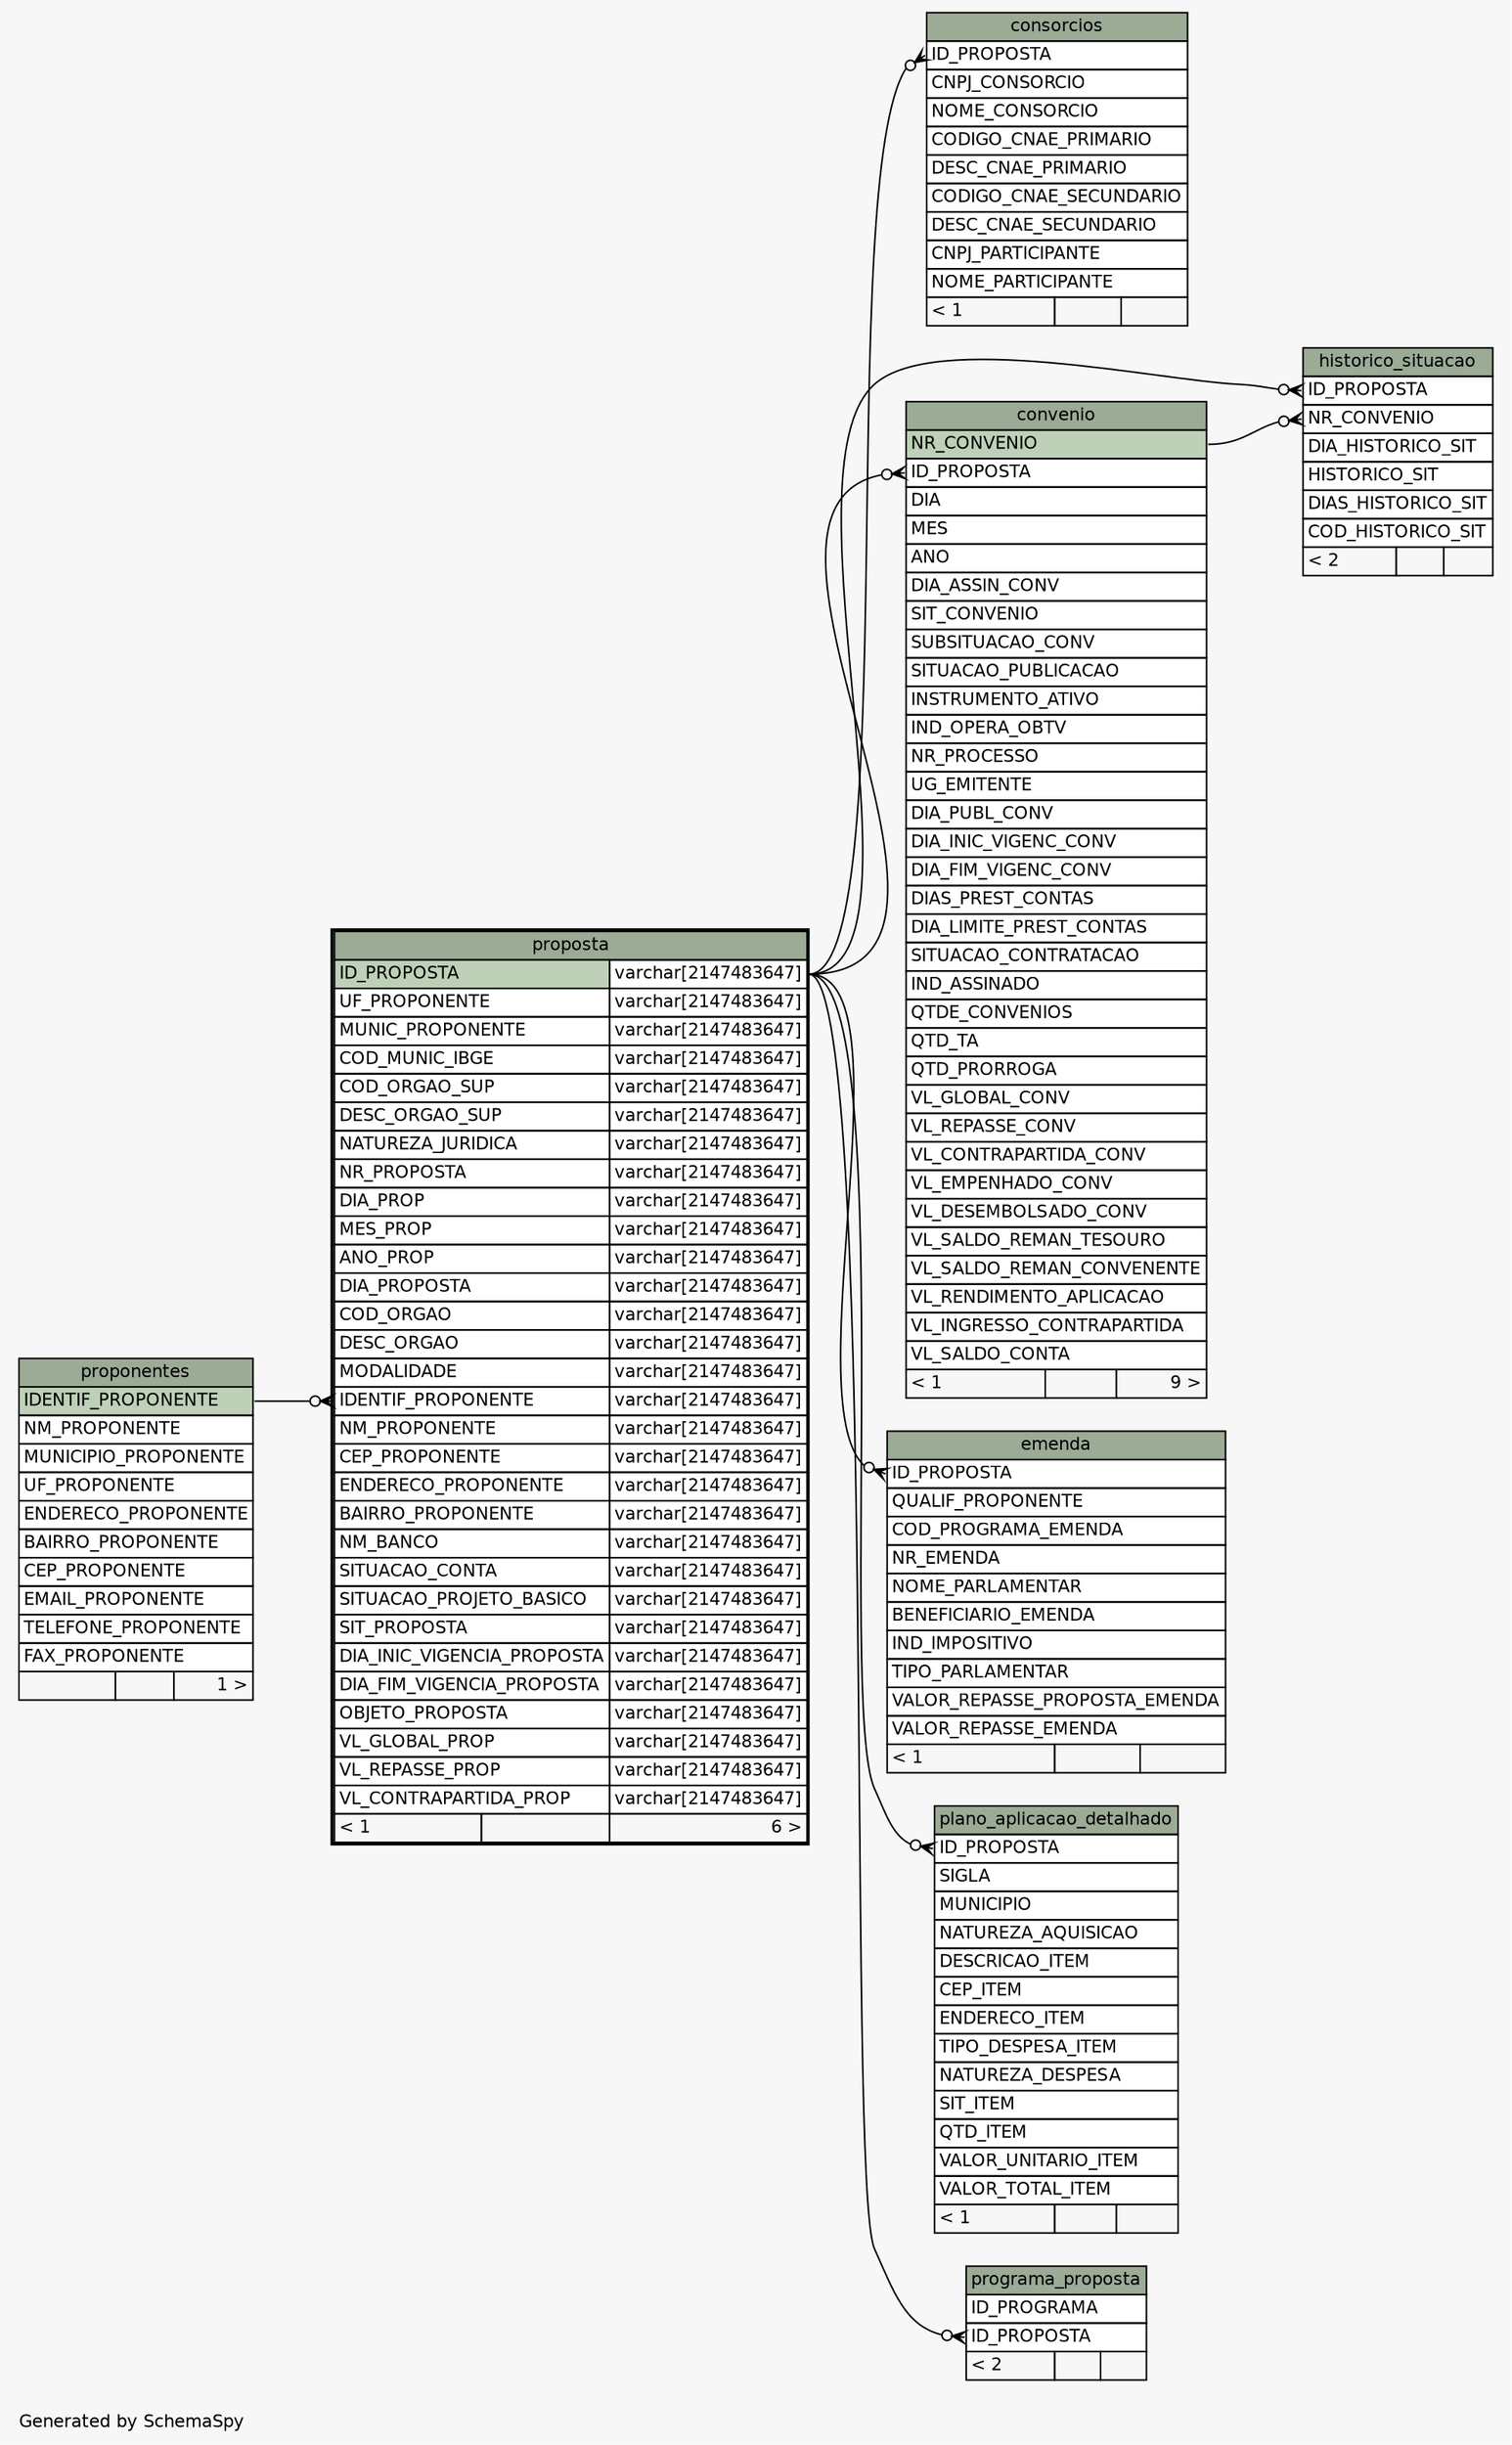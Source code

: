 // dot 2.38.0 on Windows 10 10.0
// SchemaSpy rev 590
digraph "oneDegreeRelationshipsDiagram" {
  graph [
    rankdir="RL"
    bgcolor="#f7f7f7"
    label="\nGenerated by SchemaSpy"
    labeljust="l"
    nodesep="0.18"
    ranksep="0.46"
    fontname="Helvetica"
    fontsize="11"
  ];
  node [
    fontname="Helvetica"
    fontsize="11"
    shape="plaintext"
  ];
  edge [
    arrowsize="0.8"
  ];
  "consorcios":"ID_PROPOSTA":w -> "proposta":"ID_PROPOSTA.type":e [arrowhead=none dir=back arrowtail=crowodot];
  "convenio":"ID_PROPOSTA":w -> "proposta":"ID_PROPOSTA.type":e [arrowhead=none dir=back arrowtail=crowodot];
  "emenda":"ID_PROPOSTA":w -> "proposta":"ID_PROPOSTA.type":e [arrowhead=none dir=back arrowtail=crowodot];
  "historico_situacao":"ID_PROPOSTA":w -> "proposta":"ID_PROPOSTA.type":e [arrowhead=none dir=back arrowtail=crowodot];
  "historico_situacao":"NR_CONVENIO":w -> "convenio":"NR_CONVENIO":e [arrowhead=none dir=back arrowtail=crowodot];
  "plano_aplicacao_detalhado":"ID_PROPOSTA":w -> "proposta":"ID_PROPOSTA.type":e [arrowhead=none dir=back arrowtail=crowodot];
  "programa_proposta":"ID_PROPOSTA":w -> "proposta":"ID_PROPOSTA.type":e [arrowhead=none dir=back arrowtail=crowodot];
  "proposta":"IDENTIF_PROPONENTE":w -> "proponentes":"IDENTIF_PROPONENTE":e [arrowhead=none dir=back arrowtail=crowodot];
  "consorcios" [
    label=<
    <TABLE BORDER="0" CELLBORDER="1" CELLSPACING="0" BGCOLOR="#ffffff">
      <TR><TD COLSPAN="3" BGCOLOR="#9bab96" ALIGN="CENTER">consorcios</TD></TR>
      <TR><TD PORT="ID_PROPOSTA" COLSPAN="3" ALIGN="LEFT">ID_PROPOSTA</TD></TR>
      <TR><TD PORT="CNPJ_CONSORCIO" COLSPAN="3" ALIGN="LEFT">CNPJ_CONSORCIO</TD></TR>
      <TR><TD PORT="NOME_CONSORCIO" COLSPAN="3" ALIGN="LEFT">NOME_CONSORCIO</TD></TR>
      <TR><TD PORT="CODIGO_CNAE_PRIMARIO" COLSPAN="3" ALIGN="LEFT">CODIGO_CNAE_PRIMARIO</TD></TR>
      <TR><TD PORT="DESC_CNAE_PRIMARIO" COLSPAN="3" ALIGN="LEFT">DESC_CNAE_PRIMARIO</TD></TR>
      <TR><TD PORT="CODIGO_CNAE_SECUNDARIO" COLSPAN="3" ALIGN="LEFT">CODIGO_CNAE_SECUNDARIO</TD></TR>
      <TR><TD PORT="DESC_CNAE_SECUNDARIO" COLSPAN="3" ALIGN="LEFT">DESC_CNAE_SECUNDARIO</TD></TR>
      <TR><TD PORT="CNPJ_PARTICIPANTE" COLSPAN="3" ALIGN="LEFT">CNPJ_PARTICIPANTE</TD></TR>
      <TR><TD PORT="NOME_PARTICIPANTE" COLSPAN="3" ALIGN="LEFT">NOME_PARTICIPANTE</TD></TR>
      <TR><TD ALIGN="LEFT" BGCOLOR="#f7f7f7">&lt; 1</TD><TD ALIGN="RIGHT" BGCOLOR="#f7f7f7">  </TD><TD ALIGN="RIGHT" BGCOLOR="#f7f7f7">  </TD></TR>
    </TABLE>>
    URL="consorcios.html"
    tooltip="consorcios"
  ];
  "convenio" [
    label=<
    <TABLE BORDER="0" CELLBORDER="1" CELLSPACING="0" BGCOLOR="#ffffff">
      <TR><TD COLSPAN="3" BGCOLOR="#9bab96" ALIGN="CENTER">convenio</TD></TR>
      <TR><TD PORT="NR_CONVENIO" COLSPAN="3" BGCOLOR="#bed1b8" ALIGN="LEFT">NR_CONVENIO</TD></TR>
      <TR><TD PORT="ID_PROPOSTA" COLSPAN="3" ALIGN="LEFT">ID_PROPOSTA</TD></TR>
      <TR><TD PORT="DIA" COLSPAN="3" ALIGN="LEFT">DIA</TD></TR>
      <TR><TD PORT="MES" COLSPAN="3" ALIGN="LEFT">MES</TD></TR>
      <TR><TD PORT="ANO" COLSPAN="3" ALIGN="LEFT">ANO</TD></TR>
      <TR><TD PORT="DIA_ASSIN_CONV" COLSPAN="3" ALIGN="LEFT">DIA_ASSIN_CONV</TD></TR>
      <TR><TD PORT="SIT_CONVENIO" COLSPAN="3" ALIGN="LEFT">SIT_CONVENIO</TD></TR>
      <TR><TD PORT="SUBSITUACAO_CONV" COLSPAN="3" ALIGN="LEFT">SUBSITUACAO_CONV</TD></TR>
      <TR><TD PORT="SITUACAO_PUBLICACAO" COLSPAN="3" ALIGN="LEFT">SITUACAO_PUBLICACAO</TD></TR>
      <TR><TD PORT="INSTRUMENTO_ATIVO" COLSPAN="3" ALIGN="LEFT">INSTRUMENTO_ATIVO</TD></TR>
      <TR><TD PORT="IND_OPERA_OBTV" COLSPAN="3" ALIGN="LEFT">IND_OPERA_OBTV</TD></TR>
      <TR><TD PORT="NR_PROCESSO" COLSPAN="3" ALIGN="LEFT">NR_PROCESSO</TD></TR>
      <TR><TD PORT="UG_EMITENTE" COLSPAN="3" ALIGN="LEFT">UG_EMITENTE</TD></TR>
      <TR><TD PORT="DIA_PUBL_CONV" COLSPAN="3" ALIGN="LEFT">DIA_PUBL_CONV</TD></TR>
      <TR><TD PORT="DIA_INIC_VIGENC_CONV" COLSPAN="3" ALIGN="LEFT">DIA_INIC_VIGENC_CONV</TD></TR>
      <TR><TD PORT="DIA_FIM_VIGENC_CONV" COLSPAN="3" ALIGN="LEFT">DIA_FIM_VIGENC_CONV</TD></TR>
      <TR><TD PORT="DIAS_PREST_CONTAS" COLSPAN="3" ALIGN="LEFT">DIAS_PREST_CONTAS</TD></TR>
      <TR><TD PORT="DIA_LIMITE_PREST_CONTAS" COLSPAN="3" ALIGN="LEFT">DIA_LIMITE_PREST_CONTAS</TD></TR>
      <TR><TD PORT="SITUACAO_CONTRATACAO" COLSPAN="3" ALIGN="LEFT">SITUACAO_CONTRATACAO</TD></TR>
      <TR><TD PORT="IND_ASSINADO" COLSPAN="3" ALIGN="LEFT">IND_ASSINADO</TD></TR>
      <TR><TD PORT="QTDE_CONVENIOS" COLSPAN="3" ALIGN="LEFT">QTDE_CONVENIOS</TD></TR>
      <TR><TD PORT="QTD_TA" COLSPAN="3" ALIGN="LEFT">QTD_TA</TD></TR>
      <TR><TD PORT="QTD_PRORROGA" COLSPAN="3" ALIGN="LEFT">QTD_PRORROGA</TD></TR>
      <TR><TD PORT="VL_GLOBAL_CONV" COLSPAN="3" ALIGN="LEFT">VL_GLOBAL_CONV</TD></TR>
      <TR><TD PORT="VL_REPASSE_CONV" COLSPAN="3" ALIGN="LEFT">VL_REPASSE_CONV</TD></TR>
      <TR><TD PORT="VL_CONTRAPARTIDA_CONV" COLSPAN="3" ALIGN="LEFT">VL_CONTRAPARTIDA_CONV</TD></TR>
      <TR><TD PORT="VL_EMPENHADO_CONV" COLSPAN="3" ALIGN="LEFT">VL_EMPENHADO_CONV</TD></TR>
      <TR><TD PORT="VL_DESEMBOLSADO_CONV" COLSPAN="3" ALIGN="LEFT">VL_DESEMBOLSADO_CONV</TD></TR>
      <TR><TD PORT="VL_SALDO_REMAN_TESOURO" COLSPAN="3" ALIGN="LEFT">VL_SALDO_REMAN_TESOURO</TD></TR>
      <TR><TD PORT="VL_SALDO_REMAN_CONVENENTE" COLSPAN="3" ALIGN="LEFT">VL_SALDO_REMAN_CONVENENTE</TD></TR>
      <TR><TD PORT="VL_RENDIMENTO_APLICACAO" COLSPAN="3" ALIGN="LEFT">VL_RENDIMENTO_APLICACAO</TD></TR>
      <TR><TD PORT="VL_INGRESSO_CONTRAPARTIDA" COLSPAN="3" ALIGN="LEFT">VL_INGRESSO_CONTRAPARTIDA</TD></TR>
      <TR><TD PORT="VL_SALDO_CONTA" COLSPAN="3" ALIGN="LEFT">VL_SALDO_CONTA</TD></TR>
      <TR><TD ALIGN="LEFT" BGCOLOR="#f7f7f7">&lt; 1</TD><TD ALIGN="RIGHT" BGCOLOR="#f7f7f7">  </TD><TD ALIGN="RIGHT" BGCOLOR="#f7f7f7">9 &gt;</TD></TR>
    </TABLE>>
    URL="convenio.html"
    tooltip="convenio"
  ];
  "emenda" [
    label=<
    <TABLE BORDER="0" CELLBORDER="1" CELLSPACING="0" BGCOLOR="#ffffff">
      <TR><TD COLSPAN="3" BGCOLOR="#9bab96" ALIGN="CENTER">emenda</TD></TR>
      <TR><TD PORT="ID_PROPOSTA" COLSPAN="3" ALIGN="LEFT">ID_PROPOSTA</TD></TR>
      <TR><TD PORT="QUALIF_PROPONENTE" COLSPAN="3" ALIGN="LEFT">QUALIF_PROPONENTE</TD></TR>
      <TR><TD PORT="COD_PROGRAMA_EMENDA" COLSPAN="3" ALIGN="LEFT">COD_PROGRAMA_EMENDA</TD></TR>
      <TR><TD PORT="NR_EMENDA" COLSPAN="3" ALIGN="LEFT">NR_EMENDA</TD></TR>
      <TR><TD PORT="NOME_PARLAMENTAR" COLSPAN="3" ALIGN="LEFT">NOME_PARLAMENTAR</TD></TR>
      <TR><TD PORT="BENEFICIARIO_EMENDA" COLSPAN="3" ALIGN="LEFT">BENEFICIARIO_EMENDA</TD></TR>
      <TR><TD PORT="IND_IMPOSITIVO" COLSPAN="3" ALIGN="LEFT">IND_IMPOSITIVO</TD></TR>
      <TR><TD PORT="TIPO_PARLAMENTAR" COLSPAN="3" ALIGN="LEFT">TIPO_PARLAMENTAR</TD></TR>
      <TR><TD PORT="VALOR_REPASSE_PROPOSTA_EMENDA" COLSPAN="3" ALIGN="LEFT">VALOR_REPASSE_PROPOSTA_EMENDA</TD></TR>
      <TR><TD PORT="VALOR_REPASSE_EMENDA" COLSPAN="3" ALIGN="LEFT">VALOR_REPASSE_EMENDA</TD></TR>
      <TR><TD ALIGN="LEFT" BGCOLOR="#f7f7f7">&lt; 1</TD><TD ALIGN="RIGHT" BGCOLOR="#f7f7f7">  </TD><TD ALIGN="RIGHT" BGCOLOR="#f7f7f7">  </TD></TR>
    </TABLE>>
    URL="emenda.html"
    tooltip="emenda"
  ];
  "historico_situacao" [
    label=<
    <TABLE BORDER="0" CELLBORDER="1" CELLSPACING="0" BGCOLOR="#ffffff">
      <TR><TD COLSPAN="3" BGCOLOR="#9bab96" ALIGN="CENTER">historico_situacao</TD></TR>
      <TR><TD PORT="ID_PROPOSTA" COLSPAN="3" ALIGN="LEFT">ID_PROPOSTA</TD></TR>
      <TR><TD PORT="NR_CONVENIO" COLSPAN="3" ALIGN="LEFT">NR_CONVENIO</TD></TR>
      <TR><TD PORT="DIA_HISTORICO_SIT" COLSPAN="3" ALIGN="LEFT">DIA_HISTORICO_SIT</TD></TR>
      <TR><TD PORT="HISTORICO_SIT" COLSPAN="3" ALIGN="LEFT">HISTORICO_SIT</TD></TR>
      <TR><TD PORT="DIAS_HISTORICO_SIT" COLSPAN="3" ALIGN="LEFT">DIAS_HISTORICO_SIT</TD></TR>
      <TR><TD PORT="COD_HISTORICO_SIT" COLSPAN="3" ALIGN="LEFT">COD_HISTORICO_SIT</TD></TR>
      <TR><TD ALIGN="LEFT" BGCOLOR="#f7f7f7">&lt; 2</TD><TD ALIGN="RIGHT" BGCOLOR="#f7f7f7">  </TD><TD ALIGN="RIGHT" BGCOLOR="#f7f7f7">  </TD></TR>
    </TABLE>>
    URL="historico_situacao.html"
    tooltip="historico_situacao"
  ];
  "plano_aplicacao_detalhado" [
    label=<
    <TABLE BORDER="0" CELLBORDER="1" CELLSPACING="0" BGCOLOR="#ffffff">
      <TR><TD COLSPAN="3" BGCOLOR="#9bab96" ALIGN="CENTER">plano_aplicacao_detalhado</TD></TR>
      <TR><TD PORT="ID_PROPOSTA" COLSPAN="3" ALIGN="LEFT">ID_PROPOSTA</TD></TR>
      <TR><TD PORT="SIGLA" COLSPAN="3" ALIGN="LEFT">SIGLA</TD></TR>
      <TR><TD PORT="MUNICIPIO" COLSPAN="3" ALIGN="LEFT">MUNICIPIO</TD></TR>
      <TR><TD PORT="NATUREZA_AQUISICAO" COLSPAN="3" ALIGN="LEFT">NATUREZA_AQUISICAO</TD></TR>
      <TR><TD PORT="DESCRICAO_ITEM" COLSPAN="3" ALIGN="LEFT">DESCRICAO_ITEM</TD></TR>
      <TR><TD PORT="CEP_ITEM" COLSPAN="3" ALIGN="LEFT">CEP_ITEM</TD></TR>
      <TR><TD PORT="ENDERECO_ITEM" COLSPAN="3" ALIGN="LEFT">ENDERECO_ITEM</TD></TR>
      <TR><TD PORT="TIPO_DESPESA_ITEM" COLSPAN="3" ALIGN="LEFT">TIPO_DESPESA_ITEM</TD></TR>
      <TR><TD PORT="NATUREZA_DESPESA" COLSPAN="3" ALIGN="LEFT">NATUREZA_DESPESA</TD></TR>
      <TR><TD PORT="SIT_ITEM" COLSPAN="3" ALIGN="LEFT">SIT_ITEM</TD></TR>
      <TR><TD PORT="QTD_ITEM" COLSPAN="3" ALIGN="LEFT">QTD_ITEM</TD></TR>
      <TR><TD PORT="VALOR_UNITARIO_ITEM" COLSPAN="3" ALIGN="LEFT">VALOR_UNITARIO_ITEM</TD></TR>
      <TR><TD PORT="VALOR_TOTAL_ITEM" COLSPAN="3" ALIGN="LEFT">VALOR_TOTAL_ITEM</TD></TR>
      <TR><TD ALIGN="LEFT" BGCOLOR="#f7f7f7">&lt; 1</TD><TD ALIGN="RIGHT" BGCOLOR="#f7f7f7">  </TD><TD ALIGN="RIGHT" BGCOLOR="#f7f7f7">  </TD></TR>
    </TABLE>>
    URL="plano_aplicacao_detalhado.html"
    tooltip="plano_aplicacao_detalhado"
  ];
  "programa_proposta" [
    label=<
    <TABLE BORDER="0" CELLBORDER="1" CELLSPACING="0" BGCOLOR="#ffffff">
      <TR><TD COLSPAN="3" BGCOLOR="#9bab96" ALIGN="CENTER">programa_proposta</TD></TR>
      <TR><TD PORT="ID_PROGRAMA" COLSPAN="3" ALIGN="LEFT">ID_PROGRAMA</TD></TR>
      <TR><TD PORT="ID_PROPOSTA" COLSPAN="3" ALIGN="LEFT">ID_PROPOSTA</TD></TR>
      <TR><TD ALIGN="LEFT" BGCOLOR="#f7f7f7">&lt; 2</TD><TD ALIGN="RIGHT" BGCOLOR="#f7f7f7">  </TD><TD ALIGN="RIGHT" BGCOLOR="#f7f7f7">  </TD></TR>
    </TABLE>>
    URL="programa_proposta.html"
    tooltip="programa_proposta"
  ];
  "proponentes" [
    label=<
    <TABLE BORDER="0" CELLBORDER="1" CELLSPACING="0" BGCOLOR="#ffffff">
      <TR><TD COLSPAN="3" BGCOLOR="#9bab96" ALIGN="CENTER">proponentes</TD></TR>
      <TR><TD PORT="IDENTIF_PROPONENTE" COLSPAN="3" BGCOLOR="#bed1b8" ALIGN="LEFT">IDENTIF_PROPONENTE</TD></TR>
      <TR><TD PORT="NM_PROPONENTE" COLSPAN="3" ALIGN="LEFT">NM_PROPONENTE</TD></TR>
      <TR><TD PORT="MUNICIPIO_PROPONENTE" COLSPAN="3" ALIGN="LEFT">MUNICIPIO_PROPONENTE</TD></TR>
      <TR><TD PORT="UF_PROPONENTE" COLSPAN="3" ALIGN="LEFT">UF_PROPONENTE</TD></TR>
      <TR><TD PORT="ENDERECO_PROPONENTE" COLSPAN="3" ALIGN="LEFT">ENDERECO_PROPONENTE</TD></TR>
      <TR><TD PORT="BAIRRO_PROPONENTE" COLSPAN="3" ALIGN="LEFT">BAIRRO_PROPONENTE</TD></TR>
      <TR><TD PORT="CEP_PROPONENTE" COLSPAN="3" ALIGN="LEFT">CEP_PROPONENTE</TD></TR>
      <TR><TD PORT="EMAIL_PROPONENTE" COLSPAN="3" ALIGN="LEFT">EMAIL_PROPONENTE</TD></TR>
      <TR><TD PORT="TELEFONE_PROPONENTE" COLSPAN="3" ALIGN="LEFT">TELEFONE_PROPONENTE</TD></TR>
      <TR><TD PORT="FAX_PROPONENTE" COLSPAN="3" ALIGN="LEFT">FAX_PROPONENTE</TD></TR>
      <TR><TD ALIGN="LEFT" BGCOLOR="#f7f7f7">  </TD><TD ALIGN="RIGHT" BGCOLOR="#f7f7f7">  </TD><TD ALIGN="RIGHT" BGCOLOR="#f7f7f7">1 &gt;</TD></TR>
    </TABLE>>
    URL="proponentes.html"
    tooltip="proponentes"
  ];
  "proposta" [
    label=<
    <TABLE BORDER="2" CELLBORDER="1" CELLSPACING="0" BGCOLOR="#ffffff">
      <TR><TD COLSPAN="3" BGCOLOR="#9bab96" ALIGN="CENTER">proposta</TD></TR>
      <TR><TD PORT="ID_PROPOSTA" COLSPAN="2" BGCOLOR="#bed1b8" ALIGN="LEFT">ID_PROPOSTA</TD><TD PORT="ID_PROPOSTA.type" ALIGN="LEFT">varchar[2147483647]</TD></TR>
      <TR><TD PORT="UF_PROPONENTE" COLSPAN="2" ALIGN="LEFT">UF_PROPONENTE</TD><TD PORT="UF_PROPONENTE.type" ALIGN="LEFT">varchar[2147483647]</TD></TR>
      <TR><TD PORT="MUNIC_PROPONENTE" COLSPAN="2" ALIGN="LEFT">MUNIC_PROPONENTE</TD><TD PORT="MUNIC_PROPONENTE.type" ALIGN="LEFT">varchar[2147483647]</TD></TR>
      <TR><TD PORT="COD_MUNIC_IBGE" COLSPAN="2" ALIGN="LEFT">COD_MUNIC_IBGE</TD><TD PORT="COD_MUNIC_IBGE.type" ALIGN="LEFT">varchar[2147483647]</TD></TR>
      <TR><TD PORT="COD_ORGAO_SUP" COLSPAN="2" ALIGN="LEFT">COD_ORGAO_SUP</TD><TD PORT="COD_ORGAO_SUP.type" ALIGN="LEFT">varchar[2147483647]</TD></TR>
      <TR><TD PORT="DESC_ORGAO_SUP" COLSPAN="2" ALIGN="LEFT">DESC_ORGAO_SUP</TD><TD PORT="DESC_ORGAO_SUP.type" ALIGN="LEFT">varchar[2147483647]</TD></TR>
      <TR><TD PORT="NATUREZA_JURIDICA" COLSPAN="2" ALIGN="LEFT">NATUREZA_JURIDICA</TD><TD PORT="NATUREZA_JURIDICA.type" ALIGN="LEFT">varchar[2147483647]</TD></TR>
      <TR><TD PORT="NR_PROPOSTA" COLSPAN="2" ALIGN="LEFT">NR_PROPOSTA</TD><TD PORT="NR_PROPOSTA.type" ALIGN="LEFT">varchar[2147483647]</TD></TR>
      <TR><TD PORT="DIA_PROP" COLSPAN="2" ALIGN="LEFT">DIA_PROP</TD><TD PORT="DIA_PROP.type" ALIGN="LEFT">varchar[2147483647]</TD></TR>
      <TR><TD PORT="MES_PROP" COLSPAN="2" ALIGN="LEFT">MES_PROP</TD><TD PORT="MES_PROP.type" ALIGN="LEFT">varchar[2147483647]</TD></TR>
      <TR><TD PORT="ANO_PROP" COLSPAN="2" ALIGN="LEFT">ANO_PROP</TD><TD PORT="ANO_PROP.type" ALIGN="LEFT">varchar[2147483647]</TD></TR>
      <TR><TD PORT="DIA_PROPOSTA" COLSPAN="2" ALIGN="LEFT">DIA_PROPOSTA</TD><TD PORT="DIA_PROPOSTA.type" ALIGN="LEFT">varchar[2147483647]</TD></TR>
      <TR><TD PORT="COD_ORGAO" COLSPAN="2" ALIGN="LEFT">COD_ORGAO</TD><TD PORT="COD_ORGAO.type" ALIGN="LEFT">varchar[2147483647]</TD></TR>
      <TR><TD PORT="DESC_ORGAO" COLSPAN="2" ALIGN="LEFT">DESC_ORGAO</TD><TD PORT="DESC_ORGAO.type" ALIGN="LEFT">varchar[2147483647]</TD></TR>
      <TR><TD PORT="MODALIDADE" COLSPAN="2" ALIGN="LEFT">MODALIDADE</TD><TD PORT="MODALIDADE.type" ALIGN="LEFT">varchar[2147483647]</TD></TR>
      <TR><TD PORT="IDENTIF_PROPONENTE" COLSPAN="2" ALIGN="LEFT">IDENTIF_PROPONENTE</TD><TD PORT="IDENTIF_PROPONENTE.type" ALIGN="LEFT">varchar[2147483647]</TD></TR>
      <TR><TD PORT="NM_PROPONENTE" COLSPAN="2" ALIGN="LEFT">NM_PROPONENTE</TD><TD PORT="NM_PROPONENTE.type" ALIGN="LEFT">varchar[2147483647]</TD></TR>
      <TR><TD PORT="CEP_PROPONENTE" COLSPAN="2" ALIGN="LEFT">CEP_PROPONENTE</TD><TD PORT="CEP_PROPONENTE.type" ALIGN="LEFT">varchar[2147483647]</TD></TR>
      <TR><TD PORT="ENDERECO_PROPONENTE" COLSPAN="2" ALIGN="LEFT">ENDERECO_PROPONENTE</TD><TD PORT="ENDERECO_PROPONENTE.type" ALIGN="LEFT">varchar[2147483647]</TD></TR>
      <TR><TD PORT="BAIRRO_PROPONENTE" COLSPAN="2" ALIGN="LEFT">BAIRRO_PROPONENTE</TD><TD PORT="BAIRRO_PROPONENTE.type" ALIGN="LEFT">varchar[2147483647]</TD></TR>
      <TR><TD PORT="NM_BANCO" COLSPAN="2" ALIGN="LEFT">NM_BANCO</TD><TD PORT="NM_BANCO.type" ALIGN="LEFT">varchar[2147483647]</TD></TR>
      <TR><TD PORT="SITUACAO_CONTA" COLSPAN="2" ALIGN="LEFT">SITUACAO_CONTA</TD><TD PORT="SITUACAO_CONTA.type" ALIGN="LEFT">varchar[2147483647]</TD></TR>
      <TR><TD PORT="SITUACAO_PROJETO_BASICO" COLSPAN="2" ALIGN="LEFT">SITUACAO_PROJETO_BASICO</TD><TD PORT="SITUACAO_PROJETO_BASICO.type" ALIGN="LEFT">varchar[2147483647]</TD></TR>
      <TR><TD PORT="SIT_PROPOSTA" COLSPAN="2" ALIGN="LEFT">SIT_PROPOSTA</TD><TD PORT="SIT_PROPOSTA.type" ALIGN="LEFT">varchar[2147483647]</TD></TR>
      <TR><TD PORT="DIA_INIC_VIGENCIA_PROPOSTA" COLSPAN="2" ALIGN="LEFT">DIA_INIC_VIGENCIA_PROPOSTA</TD><TD PORT="DIA_INIC_VIGENCIA_PROPOSTA.type" ALIGN="LEFT">varchar[2147483647]</TD></TR>
      <TR><TD PORT="DIA_FIM_VIGENCIA_PROPOSTA" COLSPAN="2" ALIGN="LEFT">DIA_FIM_VIGENCIA_PROPOSTA</TD><TD PORT="DIA_FIM_VIGENCIA_PROPOSTA.type" ALIGN="LEFT">varchar[2147483647]</TD></TR>
      <TR><TD PORT="OBJETO_PROPOSTA" COLSPAN="2" ALIGN="LEFT">OBJETO_PROPOSTA</TD><TD PORT="OBJETO_PROPOSTA.type" ALIGN="LEFT">varchar[2147483647]</TD></TR>
      <TR><TD PORT="VL_GLOBAL_PROP" COLSPAN="2" ALIGN="LEFT">VL_GLOBAL_PROP</TD><TD PORT="VL_GLOBAL_PROP.type" ALIGN="LEFT">varchar[2147483647]</TD></TR>
      <TR><TD PORT="VL_REPASSE_PROP" COLSPAN="2" ALIGN="LEFT">VL_REPASSE_PROP</TD><TD PORT="VL_REPASSE_PROP.type" ALIGN="LEFT">varchar[2147483647]</TD></TR>
      <TR><TD PORT="VL_CONTRAPARTIDA_PROP" COLSPAN="2" ALIGN="LEFT">VL_CONTRAPARTIDA_PROP</TD><TD PORT="VL_CONTRAPARTIDA_PROP.type" ALIGN="LEFT">varchar[2147483647]</TD></TR>
      <TR><TD ALIGN="LEFT" BGCOLOR="#f7f7f7">&lt; 1</TD><TD ALIGN="RIGHT" BGCOLOR="#f7f7f7">  </TD><TD ALIGN="RIGHT" BGCOLOR="#f7f7f7">6 &gt;</TD></TR>
    </TABLE>>
    URL="proposta.html"
    tooltip="proposta"
  ];
}
